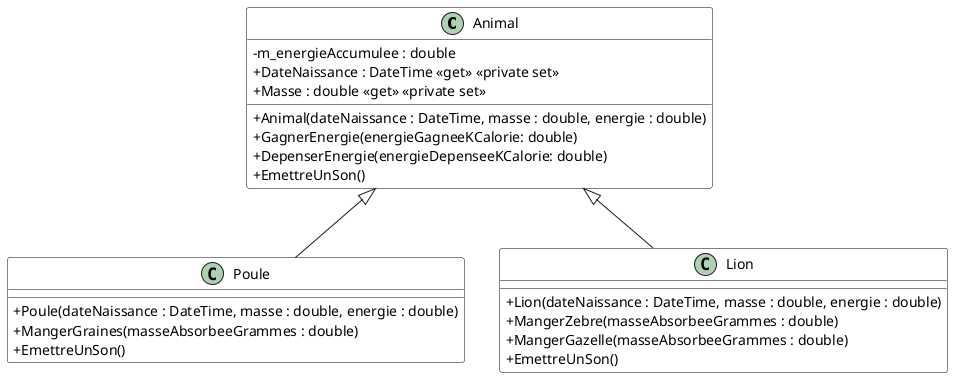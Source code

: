 @startuml HeritageSimpleRedefinitionDiagClasses
skinparam classAttributeIconSize 0
skinparam class {
    BackgroundColor White
    BorderColor #000
}
Animal <|-- Poule
Animal <|-- Lion

class Animal {
    - m_energieAccumulee : double
    + DateNaissance : DateTime <<get>> <<private set>>
    + Masse : double <<get>> <<private set>>
    + Animal(dateNaissance : DateTime, masse : double, energie : double)
    + GagnerEnergie(energieGagneeKCalorie: double)
    + DepenserEnergie(energieDepenseeKCalorie: double)
    + EmettreUnSon()
}

class Poule {
    + Poule(dateNaissance : DateTime, masse : double, energie : double)
    + MangerGraines(masseAbsorbeeGrammes : double)
    + EmettreUnSon()
}

class Lion {
    + Lion(dateNaissance : DateTime, masse : double, energie : double)
    + MangerZebre(masseAbsorbeeGrammes : double)
    + MangerGazelle(masseAbsorbeeGrammes : double)
    + EmettreUnSon()
}
@enduml
